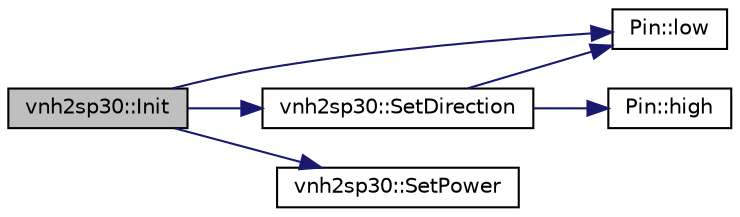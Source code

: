 digraph "vnh2sp30::Init"
{
  edge [fontname="Helvetica",fontsize="10",labelfontname="Helvetica",labelfontsize="10"];
  node [fontname="Helvetica",fontsize="10",shape=record];
  rankdir="LR";
  Node1 [label="vnh2sp30::Init",height=0.2,width=0.4,color="black", fillcolor="grey75", style="filled" fontcolor="black"];
  Node1 -> Node2 [color="midnightblue",fontsize="10",style="solid",fontname="Helvetica"];
  Node2 [label="Pin::low",height=0.2,width=0.4,color="black", fillcolor="white", style="filled",URL="$classPin.html#a2b3a5a1a6bf26e9f1a65314bda73045a",tooltip="Set pin to output low. "];
  Node1 -> Node3 [color="midnightblue",fontsize="10",style="solid",fontname="Helvetica"];
  Node3 [label="vnh2sp30::SetDirection",height=0.2,width=0.4,color="black", fillcolor="white", style="filled",URL="$classvnh2sp30.html#a3459923890f6a7142c092ae973d5793a",tooltip="The direction to rotate the motor. "];
  Node3 -> Node4 [color="midnightblue",fontsize="10",style="solid",fontname="Helvetica"];
  Node4 [label="Pin::high",height=0.2,width=0.4,color="black", fillcolor="white", style="filled",URL="$classPin.html#a2a37644e45fdd91d099a969db68630fd",tooltip="Set pin to output high. "];
  Node3 -> Node2 [color="midnightblue",fontsize="10",style="solid",fontname="Helvetica"];
  Node1 -> Node5 [color="midnightblue",fontsize="10",style="solid",fontname="Helvetica"];
  Node5 [label="vnh2sp30::SetPower",height=0.2,width=0.4,color="black", fillcolor="white", style="filled",URL="$classvnh2sp30.html#a24c9e77f18d8040829769fe3da78af9e",tooltip="Set the power delivered to the motor. "];
}
